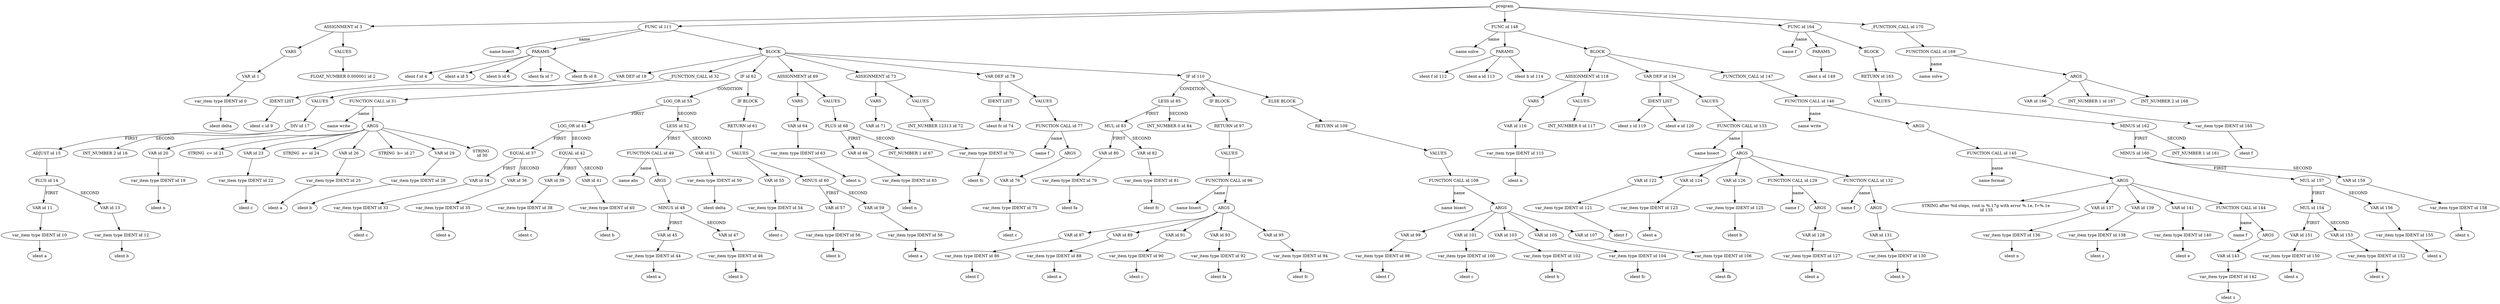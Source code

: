 digraph G {
ID0x600001f2cae0 [label="program"]
ID0x600003320000 [label="ASSIGNMENT id 3"]
ID0x600001f2c040 [label="VARS"]
ID0x600001f2c050 [label="VALUES"]
ID0x600003320000->ID0x600001f2c040
ID0x600003320000->ID0x600001f2c050
ID0x600003624000 [label="VAR id 1"]
ID0x600001320000 [label="var_item type IDENT id 0"]
ID0x600001f2c020 [label="ident delta"]
ID0x600001320000->ID0x600001f2c020
ID0x600003624000->ID0x600001320000
ID0x600001f2c040->ID0x600003624000
ID0x600003624070 [label="FLOAT_NUMBER 0.000001 id 2"]
ID0x600001f2c050->ID0x600003624070
ID0x600001f2cae0->ID0x600003320000
ID0x600003320580 [label="FUNC id 111"]
ID0x600001f2c060 [label="name bisect"]
ID0x600003320580->ID0x600001f2c060 [label="name"]
ID0x600001f2c0d0 [label="PARAMS"]
ID0x600003320580->ID0x600001f2c0d0
ID0x600001d20000 [label="ident f id 4"]
ID0x600001f2c0d0->ID0x600001d20000
ID0x600001d20020 [label="ident a id 5"]
ID0x600001f2c0d0->ID0x600001d20020
ID0x600001d20040 [label="ident b id 6"]
ID0x600001f2c0d0->ID0x600001d20040
ID0x600001d20060 [label="ident fa id 7"]
ID0x600001f2c0d0->ID0x600001d20060
ID0x600001d20080 [label="ident fb id 8"]
ID0x600001f2c0d0->ID0x600001d20080
ID0x600001f2c0e0 [label="BLOCK"]
ID0x600003320580->ID0x600001f2c0e0
ID0x600003320080 [label="VAR DEF id 18"]
ID0x600001f2c100 [label="IDENT LIST"]
ID0x600003320080->ID0x600001f2c100
ID0x600001d200a0 [label="ident c id 9"]
ID0x600001f2c100->ID0x600001d200a0
ID0x600001f2c160 [label="VALUES"]
ID0x600003320080->ID0x600001f2c160
ID0x600003624310 [label="DIV id 17"]
ID0x600003624230 [label="ADJUST id 15"]
ID0x6000036241c0 [label="PLUS id 14"]
ID0x6000036240e0 [label="VAR id 11"]
ID0x600001320030 [label="var_item type IDENT id 10"]
ID0x600001f2c110 [label="ident a"]
ID0x600001320030->ID0x600001f2c110
ID0x6000036240e0->ID0x600001320030
ID0x6000036241c0->ID0x6000036240e0 [label="FIRST"]
ID0x600003624150 [label="VAR id 13"]
ID0x600001320060 [label="var_item type IDENT id 12"]
ID0x600001f2c130 [label="ident b"]
ID0x600001320060->ID0x600001f2c130
ID0x600003624150->ID0x600001320060
ID0x6000036241c0->ID0x600003624150 [label="SECOND"]
ID0x600003624230->ID0x6000036241c0
ID0x600003624310->ID0x600003624230 [label="FIRST"]
ID0x6000036242a0 [label="INT_NUMBER 2 id 16"]
ID0x600003624310->ID0x6000036242a0 [label="SECOND"]
ID0x600001f2c160->ID0x600003624310
ID0x600001f2c0e0->ID0x600003320080
ID0x600003320100 [label="_FUNCTION_CALL id 32"]
ID0x600003624700 [label="FUNCTION CALL id 31"]
ID0x600001f2c150 [label="name write"]
ID0x600003624700->ID0x600001f2c150 [label="name"]
ID0x600001f2c190 [label="ARGS"]
ID0x600003624700->ID0x600001f2c190
ID0x600003624380 [label="VAR id 20"]
ID0x600001320090 [label="var_item type IDENT id 19"]
ID0x600001f2c170 [label="ident n"]
ID0x600001320090->ID0x600001f2c170
ID0x600003624380->ID0x600001320090
ID0x600001f2c190->ID0x600003624380
ID0x6000036243f0 [label="STRING  c= id 21"]
ID0x600001f2c190->ID0x6000036243f0
ID0x600003624460 [label="VAR id 23"]
ID0x6000013200c0 [label="var_item type IDENT id 22"]
ID0x600001f2c1b0 [label="ident c"]
ID0x6000013200c0->ID0x600001f2c1b0
ID0x600003624460->ID0x6000013200c0
ID0x600001f2c190->ID0x600003624460
ID0x6000036244d0 [label="STRING  a= id 24"]
ID0x600001f2c190->ID0x6000036244d0
ID0x600003624540 [label="VAR id 26"]
ID0x6000013200f0 [label="var_item type IDENT id 25"]
ID0x600001f2c1e0 [label="ident a"]
ID0x6000013200f0->ID0x600001f2c1e0
ID0x600003624540->ID0x6000013200f0
ID0x600001f2c190->ID0x600003624540
ID0x6000036245b0 [label="STRING  b= id 27"]
ID0x600001f2c190->ID0x6000036245b0
ID0x600003624620 [label="VAR id 29"]
ID0x600001320120 [label="var_item type IDENT id 28"]
ID0x600001f2c210 [label="ident b"]
ID0x600001320120->ID0x600001f2c210
ID0x600003624620->ID0x600001320120
ID0x600001f2c190->ID0x600003624620
ID0x600003624690 [label="STRING 
 id 30"]
ID0x600001f2c190->ID0x600003624690
ID0x600003320100->ID0x600003624700
ID0x600001f2c0e0->ID0x600003320100
ID0x600003320200 [label="IF id 62"]
ID0x600003624d20 [label="LOG_OR id 53"]
ID0x600003624a10 [label="LOG_OR id 43"]
ID0x600003624850 [label="EQUAL id 37"]
ID0x600003624770 [label="VAR id 34"]
ID0x600001320150 [label="var_item type IDENT id 33"]
ID0x600001f2c240 [label="ident c"]
ID0x600001320150->ID0x600001f2c240
ID0x600003624770->ID0x600001320150
ID0x600003624850->ID0x600003624770 [label="FIRST"]
ID0x6000036247e0 [label="VAR id 36"]
ID0x600001320180 [label="var_item type IDENT id 35"]
ID0x600001f2c260 [label="ident a"]
ID0x600001320180->ID0x600001f2c260
ID0x6000036247e0->ID0x600001320180
ID0x600003624850->ID0x6000036247e0 [label="SECOND"]
ID0x600003624a10->ID0x600003624850 [label="FIRST"]
ID0x6000036249a0 [label="EQUAL id 42"]
ID0x6000036248c0 [label="VAR id 39"]
ID0x6000013201b0 [label="var_item type IDENT id 38"]
ID0x600001f2c280 [label="ident c"]
ID0x6000013201b0->ID0x600001f2c280
ID0x6000036248c0->ID0x6000013201b0
ID0x6000036249a0->ID0x6000036248c0 [label="FIRST"]
ID0x600003624930 [label="VAR id 41"]
ID0x6000013201e0 [label="var_item type IDENT id 40"]
ID0x600001f2c2a0 [label="ident b"]
ID0x6000013201e0->ID0x600001f2c2a0
ID0x600003624930->ID0x6000013201e0
ID0x6000036249a0->ID0x600003624930 [label="SECOND"]
ID0x600003624a10->ID0x6000036249a0 [label="SECOND"]
ID0x600003624d20->ID0x600003624a10 [label="FIRST"]
ID0x600003624cb0 [label="LESS id 52"]
ID0x600003624bd0 [label="FUNCTION CALL id 49"]
ID0x600001f2c2c0 [label="name abs"]
ID0x600003624bd0->ID0x600001f2c2c0 [label="name"]
ID0x600001f2c310 [label="ARGS"]
ID0x600003624bd0->ID0x600001f2c310
ID0x600003624b60 [label="MINUS id 48"]
ID0x600003624a80 [label="VAR id 45"]
ID0x600001320210 [label="var_item type IDENT id 44"]
ID0x600001f2c2d0 [label="ident a"]
ID0x600001320210->ID0x600001f2c2d0
ID0x600003624a80->ID0x600001320210
ID0x600003624b60->ID0x600003624a80 [label="FIRST"]
ID0x600003624af0 [label="VAR id 47"]
ID0x600001320240 [label="var_item type IDENT id 46"]
ID0x600001f2c2f0 [label="ident b"]
ID0x600001320240->ID0x600001f2c2f0
ID0x600003624af0->ID0x600001320240
ID0x600003624b60->ID0x600003624af0 [label="SECOND"]
ID0x600001f2c310->ID0x600003624b60
ID0x600003624cb0->ID0x600003624bd0 [label="FIRST"]
ID0x600003624c40 [label="VAR id 51"]
ID0x600001320270 [label="var_item type IDENT id 50"]
ID0x600001f2c320 [label="ident delta"]
ID0x600001320270->ID0x600001f2c320
ID0x600003624c40->ID0x600001320270
ID0x600003624cb0->ID0x600003624c40 [label="SECOND"]
ID0x600003624d20->ID0x600003624cb0 [label="SECOND"]
ID0x600003320200->ID0x600003624d20 [label="CONDITION"]
ID0x600001f2c340 [label="IF BLOCK"]
ID0x600003320200->ID0x600001f2c340
ID0x600003320180 [label="RETURN id 61"]
ID0x600001f2c370 [label="VALUES"]
ID0x600003320180->ID0x600001f2c370
ID0x600003624d90 [label="VAR id 55"]
ID0x6000013202a0 [label="var_item type IDENT id 54"]
ID0x600001f2c350 [label="ident c"]
ID0x6000013202a0->ID0x600001f2c350
ID0x600003624d90->ID0x6000013202a0
ID0x600001f2c370->ID0x600003624d90
ID0x600003624ee0 [label="MINUS id 60"]
ID0x600003624e00 [label="VAR id 57"]
ID0x6000013202d0 [label="var_item type IDENT id 56"]
ID0x600001f2c380 [label="ident b"]
ID0x6000013202d0->ID0x600001f2c380
ID0x600003624e00->ID0x6000013202d0
ID0x600003624ee0->ID0x600003624e00 [label="FIRST"]
ID0x600003624e70 [label="VAR id 59"]
ID0x600001320300 [label="var_item type IDENT id 58"]
ID0x600001f2c3a0 [label="ident a"]
ID0x600001320300->ID0x600001f2c3a0
ID0x600003624e70->ID0x600001320300
ID0x600003624ee0->ID0x600003624e70 [label="SECOND"]
ID0x600001f2c370->ID0x600003624ee0
ID0x600001f2c340->ID0x600003320180
ID0x600001f2c0e0->ID0x600003320200
ID0x600003320280 [label="ASSIGNMENT id 69"]
ID0x600001f2c3f0 [label="VARS"]
ID0x600001f2c430 [label="VALUES"]
ID0x600003320280->ID0x600001f2c3f0
ID0x600003320280->ID0x600001f2c430
ID0x600003624f50 [label="VAR id 64"]
ID0x600001320330 [label="var_item type IDENT id 63"]
ID0x600001f2c3d0 [label="ident n"]
ID0x600001320330->ID0x600001f2c3d0
ID0x600003624f50->ID0x600001320330
ID0x600001f2c3f0->ID0x600003624f50
ID0x6000036250a0 [label="PLUS id 68"]
ID0x600003624fc0 [label="VAR id 66"]
ID0x600001320360 [label="var_item type IDENT id 65"]
ID0x600001f2c400 [label="ident n"]
ID0x600001320360->ID0x600001f2c400
ID0x600003624fc0->ID0x600001320360
ID0x6000036250a0->ID0x600003624fc0 [label="FIRST"]
ID0x600003625030 [label="INT_NUMBER 1 id 67"]
ID0x6000036250a0->ID0x600003625030 [label="SECOND"]
ID0x600001f2c430->ID0x6000036250a0
ID0x600001f2c0e0->ID0x600003320280
ID0x600003320300 [label="ASSIGNMENT id 73"]
ID0x600001f2c450 [label="VARS"]
ID0x600001f2c460 [label="VALUES"]
ID0x600003320300->ID0x600001f2c450
ID0x600003320300->ID0x600001f2c460
ID0x600003625110 [label="VAR id 71"]
ID0x600001320390 [label="var_item type IDENT id 70"]
ID0x600001f2c420 [label="ident fc"]
ID0x600001320390->ID0x600001f2c420
ID0x600003625110->ID0x600001320390
ID0x600001f2c450->ID0x600003625110
ID0x600003625180 [label="INT_NUMBER 12313 id 72"]
ID0x600001f2c460->ID0x600003625180
ID0x600001f2c0e0->ID0x600003320300
ID0x600003320380 [label="VAR DEF id 78"]
ID0x600001f2c480 [label="IDENT LIST"]
ID0x600003320380->ID0x600001f2c480
ID0x600001d200c0 [label="ident fc id 74"]
ID0x600001f2c480->ID0x600001d200c0
ID0x600001f2c4d0 [label="VALUES"]
ID0x600003320380->ID0x600001f2c4d0
ID0x600003625260 [label="FUNCTION CALL id 77"]
ID0x600001f2c490 [label="name f"]
ID0x600003625260->ID0x600001f2c490 [label="name"]
ID0x600001f2c4c0 [label="ARGS"]
ID0x600003625260->ID0x600001f2c4c0
ID0x6000036251f0 [label="VAR id 76"]
ID0x6000013203c0 [label="var_item type IDENT id 75"]
ID0x600001f2c4a0 [label="ident c"]
ID0x6000013203c0->ID0x600001f2c4a0
ID0x6000036251f0->ID0x6000013203c0
ID0x600001f2c4c0->ID0x6000036251f0
ID0x600001f2c4d0->ID0x600003625260
ID0x600001f2c0e0->ID0x600003320380
ID0x600003320500 [label="IF id 110"]
ID0x600003625490 [label="LESS id 85"]
ID0x6000036253b0 [label="MUL id 83"]
ID0x6000036252d0 [label="VAR id 80"]
ID0x6000013203f0 [label="var_item type IDENT id 79"]
ID0x600001f2c4e0 [label="ident fa"]
ID0x6000013203f0->ID0x600001f2c4e0
ID0x6000036252d0->ID0x6000013203f0
ID0x6000036253b0->ID0x6000036252d0 [label="FIRST"]
ID0x600003625340 [label="VAR id 82"]
ID0x600001320420 [label="var_item type IDENT id 81"]
ID0x600001f2c500 [label="ident fc"]
ID0x600001320420->ID0x600001f2c500
ID0x600003625340->ID0x600001320420
ID0x6000036253b0->ID0x600003625340 [label="SECOND"]
ID0x600003625490->ID0x6000036253b0 [label="FIRST"]
ID0x600003625420 [label="INT_NUMBER 0 id 84"]
ID0x600003625490->ID0x600003625420 [label="SECOND"]
ID0x600003320500->ID0x600003625490 [label="CONDITION"]
ID0x600001f2c520 [label="IF BLOCK"]
ID0x600003320500->ID0x600001f2c520
ID0x600003320400 [label="RETURN id 97"]
ID0x600001f2c5f0 [label="VALUES"]
ID0x600003320400->ID0x600001f2c5f0
ID0x600003625730 [label="FUNCTION CALL id 96"]
ID0x600001f2c530 [label="name bisect"]
ID0x600003625730->ID0x600001f2c530 [label="name"]
ID0x600001f2c560 [label="ARGS"]
ID0x600003625730->ID0x600001f2c560
ID0x600003625500 [label="VAR id 87"]
ID0x600001320450 [label="var_item type IDENT id 86"]
ID0x600001f2c540 [label="ident f"]
ID0x600001320450->ID0x600001f2c540
ID0x600003625500->ID0x600001320450
ID0x600001f2c560->ID0x600003625500
ID0x600003625570 [label="VAR id 89"]
ID0x600001320480 [label="var_item type IDENT id 88"]
ID0x600001f2c570 [label="ident a"]
ID0x600001320480->ID0x600001f2c570
ID0x600003625570->ID0x600001320480
ID0x600001f2c560->ID0x600003625570
ID0x6000036255e0 [label="VAR id 91"]
ID0x6000013204b0 [label="var_item type IDENT id 90"]
ID0x600001f2c590 [label="ident c"]
ID0x6000013204b0->ID0x600001f2c590
ID0x6000036255e0->ID0x6000013204b0
ID0x600001f2c560->ID0x6000036255e0
ID0x600003625650 [label="VAR id 93"]
ID0x6000013204e0 [label="var_item type IDENT id 92"]
ID0x600001f2c5b0 [label="ident fa"]
ID0x6000013204e0->ID0x600001f2c5b0
ID0x600003625650->ID0x6000013204e0
ID0x600001f2c560->ID0x600003625650
ID0x6000036256c0 [label="VAR id 95"]
ID0x600001320510 [label="var_item type IDENT id 94"]
ID0x600001f2c5d0 [label="ident fc"]
ID0x600001320510->ID0x600001f2c5d0
ID0x6000036256c0->ID0x600001320510
ID0x600001f2c560->ID0x6000036256c0
ID0x600001f2c5f0->ID0x600003625730
ID0x600001f2c520->ID0x600003320400
ID0x600001f2c610 [label="ELSE BLOCK"]
ID0x600003320500->ID0x600001f2c610
ID0x600003320480 [label="RETURN id 109"]
ID0x600001f2c6e0 [label="VALUES"]
ID0x600003320480->ID0x600001f2c6e0
ID0x6000036259d0 [label="FUNCTION CALL id 108"]
ID0x600001f2c620 [label="name bisect"]
ID0x6000036259d0->ID0x600001f2c620 [label="name"]
ID0x600001f2c650 [label="ARGS"]
ID0x6000036259d0->ID0x600001f2c650
ID0x6000036257a0 [label="VAR id 99"]
ID0x600001320540 [label="var_item type IDENT id 98"]
ID0x600001f2c630 [label="ident f"]
ID0x600001320540->ID0x600001f2c630
ID0x6000036257a0->ID0x600001320540
ID0x600001f2c650->ID0x6000036257a0
ID0x600003625810 [label="VAR id 101"]
ID0x600001320570 [label="var_item type IDENT id 100"]
ID0x600001f2c660 [label="ident c"]
ID0x600001320570->ID0x600001f2c660
ID0x600003625810->ID0x600001320570
ID0x600001f2c650->ID0x600003625810
ID0x600003625880 [label="VAR id 103"]
ID0x6000013205a0 [label="var_item type IDENT id 102"]
ID0x600001f2c680 [label="ident b"]
ID0x6000013205a0->ID0x600001f2c680
ID0x600003625880->ID0x6000013205a0
ID0x600001f2c650->ID0x600003625880
ID0x6000036258f0 [label="VAR id 105"]
ID0x6000013205d0 [label="var_item type IDENT id 104"]
ID0x600001f2c6a0 [label="ident fc"]
ID0x6000013205d0->ID0x600001f2c6a0
ID0x6000036258f0->ID0x6000013205d0
ID0x600001f2c650->ID0x6000036258f0
ID0x600003625960 [label="VAR id 107"]
ID0x600001320600 [label="var_item type IDENT id 106"]
ID0x600001f2c6c0 [label="ident fb"]
ID0x600001320600->ID0x600001f2c6c0
ID0x600003625960->ID0x600001320600
ID0x600001f2c650->ID0x600003625960
ID0x600001f2c6e0->ID0x6000036259d0
ID0x600001f2c610->ID0x600003320480
ID0x600001f2c0e0->ID0x600003320500
ID0x600001f2cae0->ID0x600003320580
ID0x600003320780 [label="FUNC id 148"]
ID0x600001f2c6f0 [label="name solve"]
ID0x600003320780->ID0x600001f2c6f0 [label="name"]
ID0x600001f2c740 [label="PARAMS"]
ID0x600003320780->ID0x600001f2c740
ID0x600001d200e0 [label="ident f id 112"]
ID0x600001f2c740->ID0x600001d200e0
ID0x600001d20100 [label="ident a id 113"]
ID0x600001f2c740->ID0x600001d20100
ID0x600001d20120 [label="ident b id 114"]
ID0x600001f2c740->ID0x600001d20120
ID0x600001f2c750 [label="BLOCK"]
ID0x600003320780->ID0x600001f2c750
ID0x600003320600 [label="ASSIGNMENT id 118"]
ID0x600001f2c780 [label="VARS"]
ID0x600001f2c790 [label="VALUES"]
ID0x600003320600->ID0x600001f2c780
ID0x600003320600->ID0x600001f2c790
ID0x600003625a40 [label="VAR id 116"]
ID0x600001320630 [label="var_item type IDENT id 115"]
ID0x600001f2c760 [label="ident n"]
ID0x600001320630->ID0x600001f2c760
ID0x600003625a40->ID0x600001320630
ID0x600001f2c780->ID0x600003625a40
ID0x600003625ab0 [label="INT_NUMBER 0 id 117"]
ID0x600001f2c790->ID0x600003625ab0
ID0x600001f2c750->ID0x600003320600
ID0x600003320680 [label="VAR DEF id 134"]
ID0x600001f2c7b0 [label="IDENT LIST"]
ID0x600003320680->ID0x600001f2c7b0
ID0x600001d20140 [label="ident z id 119"]
ID0x600001f2c7b0->ID0x600001d20140
ID0x600001d20160 [label="ident e id 120"]
ID0x600001f2c7b0->ID0x600001d20160
ID0x600001f2c8e0 [label="VALUES"]
ID0x600003320680->ID0x600001f2c8e0
ID0x600003625e30 [label="FUNCTION CALL id 133"]
ID0x600001f2c7d0 [label="name bisect"]
ID0x600003625e30->ID0x600001f2c7d0 [label="name"]
ID0x600001f2c800 [label="ARGS"]
ID0x600003625e30->ID0x600001f2c800
ID0x600003625b20 [label="VAR id 122"]
ID0x600001320660 [label="var_item type IDENT id 121"]
ID0x600001f2c7e0 [label="ident f"]
ID0x600001320660->ID0x600001f2c7e0
ID0x600003625b20->ID0x600001320660
ID0x600001f2c800->ID0x600003625b20
ID0x600003625b90 [label="VAR id 124"]
ID0x600001320690 [label="var_item type IDENT id 123"]
ID0x600001f2c810 [label="ident a"]
ID0x600001320690->ID0x600001f2c810
ID0x600003625b90->ID0x600001320690
ID0x600001f2c800->ID0x600003625b90
ID0x600003625c00 [label="VAR id 126"]
ID0x6000013206c0 [label="var_item type IDENT id 125"]
ID0x600001f2c830 [label="ident b"]
ID0x6000013206c0->ID0x600001f2c830
ID0x600003625c00->ID0x6000013206c0
ID0x600001f2c800->ID0x600003625c00
ID0x600003625ce0 [label="FUNCTION CALL id 129"]
ID0x600001f2c850 [label="name f"]
ID0x600003625ce0->ID0x600001f2c850 [label="name"]
ID0x600001f2c880 [label="ARGS"]
ID0x600003625ce0->ID0x600001f2c880
ID0x600003625c70 [label="VAR id 128"]
ID0x6000013206f0 [label="var_item type IDENT id 127"]
ID0x600001f2c860 [label="ident a"]
ID0x6000013206f0->ID0x600001f2c860
ID0x600003625c70->ID0x6000013206f0
ID0x600001f2c880->ID0x600003625c70
ID0x600001f2c800->ID0x600003625ce0
ID0x600003625dc0 [label="FUNCTION CALL id 132"]
ID0x600001f2c890 [label="name f"]
ID0x600003625dc0->ID0x600001f2c890 [label="name"]
ID0x600001f2c8c0 [label="ARGS"]
ID0x600003625dc0->ID0x600001f2c8c0
ID0x600003625d50 [label="VAR id 131"]
ID0x600001320720 [label="var_item type IDENT id 130"]
ID0x600001f2c8a0 [label="ident b"]
ID0x600001320720->ID0x600001f2c8a0
ID0x600003625d50->ID0x600001320720
ID0x600001f2c8c0->ID0x600003625d50
ID0x600001f2c800->ID0x600003625dc0
ID0x600001f2c8e0->ID0x600003625e30
ID0x600001f2c750->ID0x600003320680
ID0x600003320700 [label="_FUNCTION_CALL id 147"]
ID0x6000036261b0 [label="FUNCTION CALL id 146"]
ID0x600001f2c8d0 [label="name write"]
ID0x6000036261b0->ID0x600001f2c8d0 [label="name"]
ID0x600001f2c9b0 [label="ARGS"]
ID0x6000036261b0->ID0x600001f2c9b0
ID0x600003626140 [label="FUNCTION CALL id 145"]
ID0x600001f2c8f0 [label="name format"]
ID0x600003626140->ID0x600001f2c8f0 [label="name"]
ID0x600001f2c900 [label="ARGS"]
ID0x600003626140->ID0x600001f2c900
ID0x600003625ea0 [label="STRING after %d steps, root is %.17g with error %.1e, f=%.1e
 id 135"]
ID0x600001f2c900->ID0x600003625ea0
ID0x600003625f10 [label="VAR id 137"]
ID0x600001320750 [label="var_item type IDENT id 136"]
ID0x600001f2c910 [label="ident n"]
ID0x600001320750->ID0x600001f2c910
ID0x600003625f10->ID0x600001320750
ID0x600001f2c900->ID0x600003625f10
ID0x600003625f80 [label="VAR id 139"]
ID0x600001320780 [label="var_item type IDENT id 138"]
ID0x600001f2c930 [label="ident z"]
ID0x600001320780->ID0x600001f2c930
ID0x600003625f80->ID0x600001320780
ID0x600001f2c900->ID0x600003625f80
ID0x600003625ff0 [label="VAR id 141"]
ID0x6000013207b0 [label="var_item type IDENT id 140"]
ID0x600001f2c950 [label="ident e"]
ID0x6000013207b0->ID0x600001f2c950
ID0x600003625ff0->ID0x6000013207b0
ID0x600001f2c900->ID0x600003625ff0
ID0x6000036260d0 [label="FUNCTION CALL id 144"]
ID0x600001f2c970 [label="name f"]
ID0x6000036260d0->ID0x600001f2c970 [label="name"]
ID0x600001f2c9a0 [label="ARGS"]
ID0x6000036260d0->ID0x600001f2c9a0
ID0x600003626060 [label="VAR id 143"]
ID0x6000013207e0 [label="var_item type IDENT id 142"]
ID0x600001f2c980 [label="ident z"]
ID0x6000013207e0->ID0x600001f2c980
ID0x600003626060->ID0x6000013207e0
ID0x600001f2c9a0->ID0x600003626060
ID0x600001f2c900->ID0x6000036260d0
ID0x600001f2c9b0->ID0x600003626140
ID0x600003320700->ID0x6000036261b0
ID0x600001f2c750->ID0x600003320700
ID0x600001f2cae0->ID0x600003320780
ID0x600003320880 [label="FUNC id 164"]
ID0x600001f2c9c0 [label="name f"]
ID0x600003320880->ID0x600001f2c9c0 [label="name"]
ID0x600001f2c9f0 [label="PARAMS"]
ID0x600003320880->ID0x600001f2c9f0
ID0x600001d20180 [label="ident x id 149"]
ID0x600001f2c9f0->ID0x600001d20180
ID0x600001f2ca00 [label="BLOCK"]
ID0x600003320880->ID0x600001f2ca00
ID0x600003320800 [label="RETURN id 163"]
ID0x600001f2ca90 [label="VALUES"]
ID0x600003320800->ID0x600001f2ca90
ID0x6000036265a0 [label="MINUS id 162"]
ID0x6000036264c0 [label="MINUS id 160"]
ID0x6000036263e0 [label="MUL id 157"]
ID0x600003626300 [label="MUL id 154"]
ID0x600003626220 [label="VAR id 151"]
ID0x600001320810 [label="var_item type IDENT id 150"]
ID0x600001f2ca10 [label="ident x"]
ID0x600001320810->ID0x600001f2ca10
ID0x600003626220->ID0x600001320810
ID0x600003626300->ID0x600003626220 [label="FIRST"]
ID0x600003626290 [label="VAR id 153"]
ID0x600001320840 [label="var_item type IDENT id 152"]
ID0x600001f2ca30 [label="ident x"]
ID0x600001320840->ID0x600001f2ca30
ID0x600003626290->ID0x600001320840
ID0x600003626300->ID0x600003626290 [label="SECOND"]
ID0x6000036263e0->ID0x600003626300 [label="FIRST"]
ID0x600003626370 [label="VAR id 156"]
ID0x600001320870 [label="var_item type IDENT id 155"]
ID0x600001f2ca50 [label="ident x"]
ID0x600001320870->ID0x600001f2ca50
ID0x600003626370->ID0x600001320870
ID0x6000036263e0->ID0x600003626370 [label="SECOND"]
ID0x6000036264c0->ID0x6000036263e0 [label="FIRST"]
ID0x600003626450 [label="VAR id 159"]
ID0x6000013208a0 [label="var_item type IDENT id 158"]
ID0x600001f2ca70 [label="ident x"]
ID0x6000013208a0->ID0x600001f2ca70
ID0x600003626450->ID0x6000013208a0
ID0x6000036264c0->ID0x600003626450 [label="SECOND"]
ID0x6000036265a0->ID0x6000036264c0 [label="FIRST"]
ID0x600003626530 [label="INT_NUMBER 1 id 161"]
ID0x6000036265a0->ID0x600003626530 [label="SECOND"]
ID0x600001f2ca90->ID0x6000036265a0
ID0x600001f2ca00->ID0x600003320800
ID0x600001f2cae0->ID0x600003320880
ID0x600003320900 [label="_FUNCTION_CALL id 170"]
ID0x600003626760 [label="FUNCTION CALL id 169"]
ID0x600001f2caa0 [label="name solve"]
ID0x600003626760->ID0x600001f2caa0 [label="name"]
ID0x600001f2cad0 [label="ARGS"]
ID0x600003626760->ID0x600001f2cad0
ID0x600003626610 [label="VAR id 166"]
ID0x6000013208d0 [label="var_item type IDENT id 165"]
ID0x600001f2cab0 [label="ident f"]
ID0x6000013208d0->ID0x600001f2cab0
ID0x600003626610->ID0x6000013208d0
ID0x600001f2cad0->ID0x600003626610
ID0x600003626680 [label="INT_NUMBER 1 id 167"]
ID0x600001f2cad0->ID0x600003626680
ID0x6000036266f0 [label="INT_NUMBER 2 id 168"]
ID0x600001f2cad0->ID0x6000036266f0
ID0x600003320900->ID0x600003626760
ID0x600001f2cae0->ID0x600003320900
}